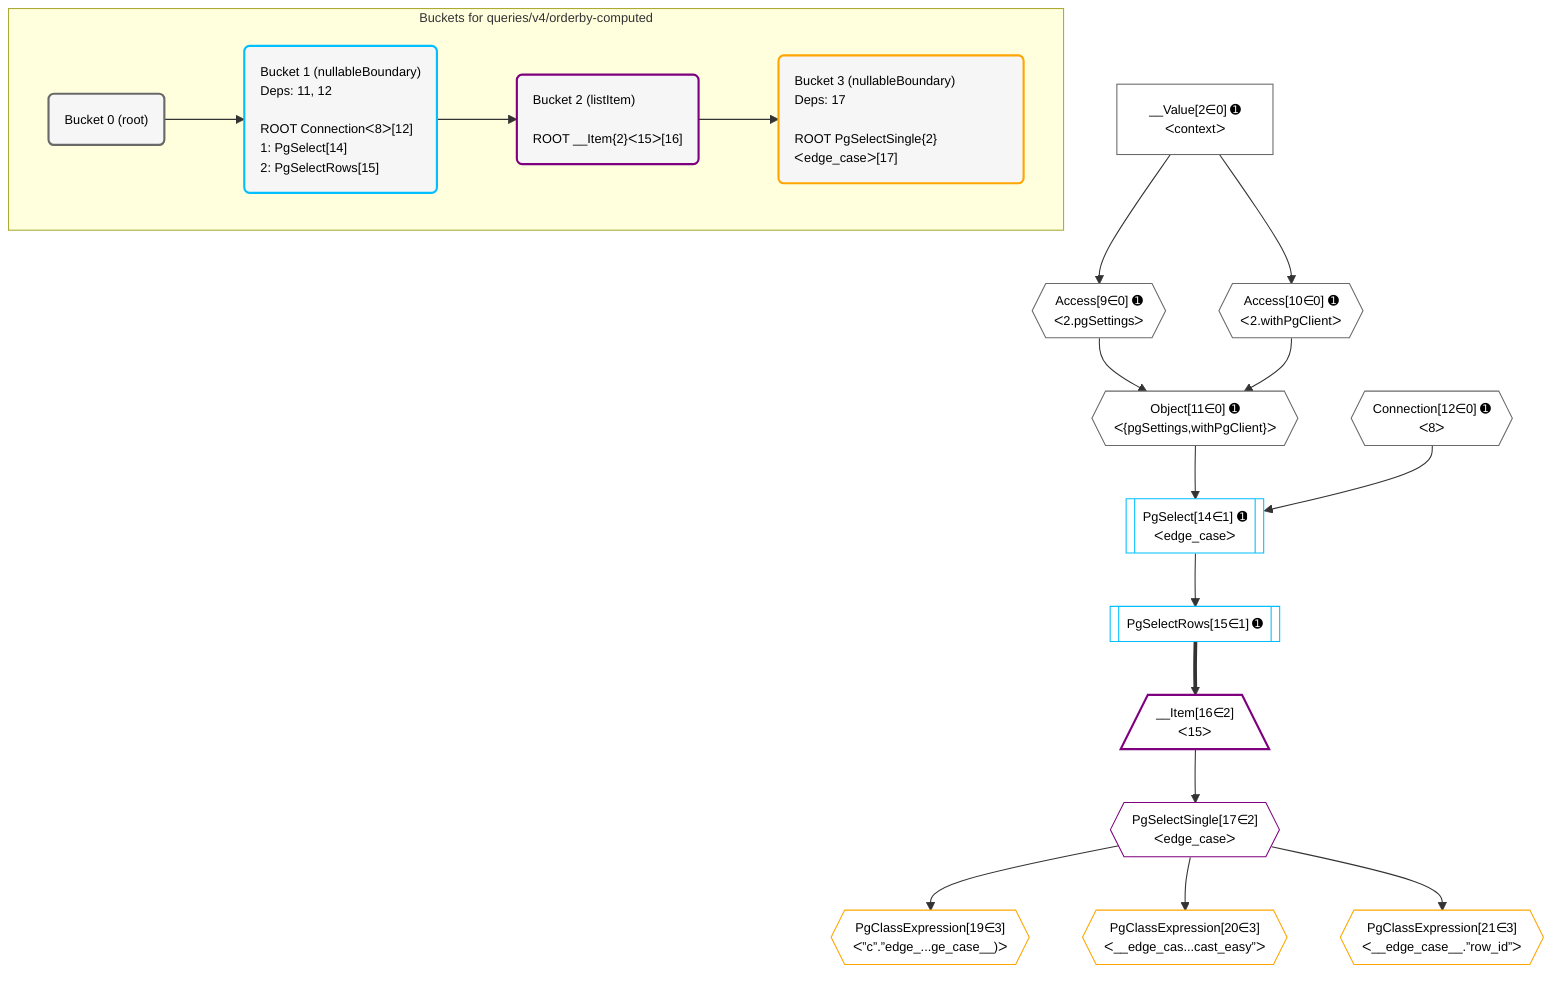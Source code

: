 %%{init: {'themeVariables': { 'fontSize': '12px'}}}%%
graph TD
    classDef path fill:#eee,stroke:#000,color:#000
    classDef plan fill:#fff,stroke-width:1px,color:#000
    classDef itemplan fill:#fff,stroke-width:2px,color:#000
    classDef unbatchedplan fill:#dff,stroke-width:1px,color:#000
    classDef sideeffectplan fill:#fcc,stroke-width:2px,color:#000
    classDef bucket fill:#f6f6f6,color:#000,stroke-width:2px,text-align:left

    subgraph "Buckets for queries/v4/orderby-computed"
    Bucket0("Bucket 0 (root)"):::bucket
    Bucket1("Bucket 1 (nullableBoundary)<br />Deps: 11, 12<br /><br />ROOT Connectionᐸ8ᐳ[12]<br />1: PgSelect[14]<br />2: PgSelectRows[15]"):::bucket
    Bucket2("Bucket 2 (listItem)<br /><br />ROOT __Item{2}ᐸ15ᐳ[16]"):::bucket
    Bucket3("Bucket 3 (nullableBoundary)<br />Deps: 17<br /><br />ROOT PgSelectSingle{2}ᐸedge_caseᐳ[17]"):::bucket
    end
    Bucket0 --> Bucket1
    Bucket1 --> Bucket2
    Bucket2 --> Bucket3

    %% plan dependencies
    Object11{{"Object[11∈0] ➊<br />ᐸ{pgSettings,withPgClient}ᐳ"}}:::plan
    Access9{{"Access[9∈0] ➊<br />ᐸ2.pgSettingsᐳ"}}:::plan
    Access10{{"Access[10∈0] ➊<br />ᐸ2.withPgClientᐳ"}}:::plan
    Access9 & Access10 --> Object11
    __Value2["__Value[2∈0] ➊<br />ᐸcontextᐳ"]:::plan
    __Value2 --> Access9
    __Value2 --> Access10
    Connection12{{"Connection[12∈0] ➊<br />ᐸ8ᐳ"}}:::plan
    PgSelect14[["PgSelect[14∈1] ➊<br />ᐸedge_caseᐳ"]]:::plan
    Object11 & Connection12 --> PgSelect14
    PgSelectRows15[["PgSelectRows[15∈1] ➊"]]:::plan
    PgSelect14 --> PgSelectRows15
    __Item16[/"__Item[16∈2]<br />ᐸ15ᐳ"\]:::itemplan
    PgSelectRows15 ==> __Item16
    PgSelectSingle17{{"PgSelectSingle[17∈2]<br />ᐸedge_caseᐳ"}}:::plan
    __Item16 --> PgSelectSingle17
    PgClassExpression19{{"PgClassExpression[19∈3]<br />ᐸ”c”.”edge_...ge_case__)ᐳ"}}:::plan
    PgSelectSingle17 --> PgClassExpression19
    PgClassExpression20{{"PgClassExpression[20∈3]<br />ᐸ__edge_cas...cast_easy”ᐳ"}}:::plan
    PgSelectSingle17 --> PgClassExpression20
    PgClassExpression21{{"PgClassExpression[21∈3]<br />ᐸ__edge_case__.”row_id”ᐳ"}}:::plan
    PgSelectSingle17 --> PgClassExpression21

    %% define steps
    classDef bucket0 stroke:#696969
    class Bucket0,__Value2,Access9,Access10,Object11,Connection12 bucket0
    classDef bucket1 stroke:#00bfff
    class Bucket1,PgSelect14,PgSelectRows15 bucket1
    classDef bucket2 stroke:#7f007f
    class Bucket2,__Item16,PgSelectSingle17 bucket2
    classDef bucket3 stroke:#ffa500
    class Bucket3,PgClassExpression19,PgClassExpression20,PgClassExpression21 bucket3
